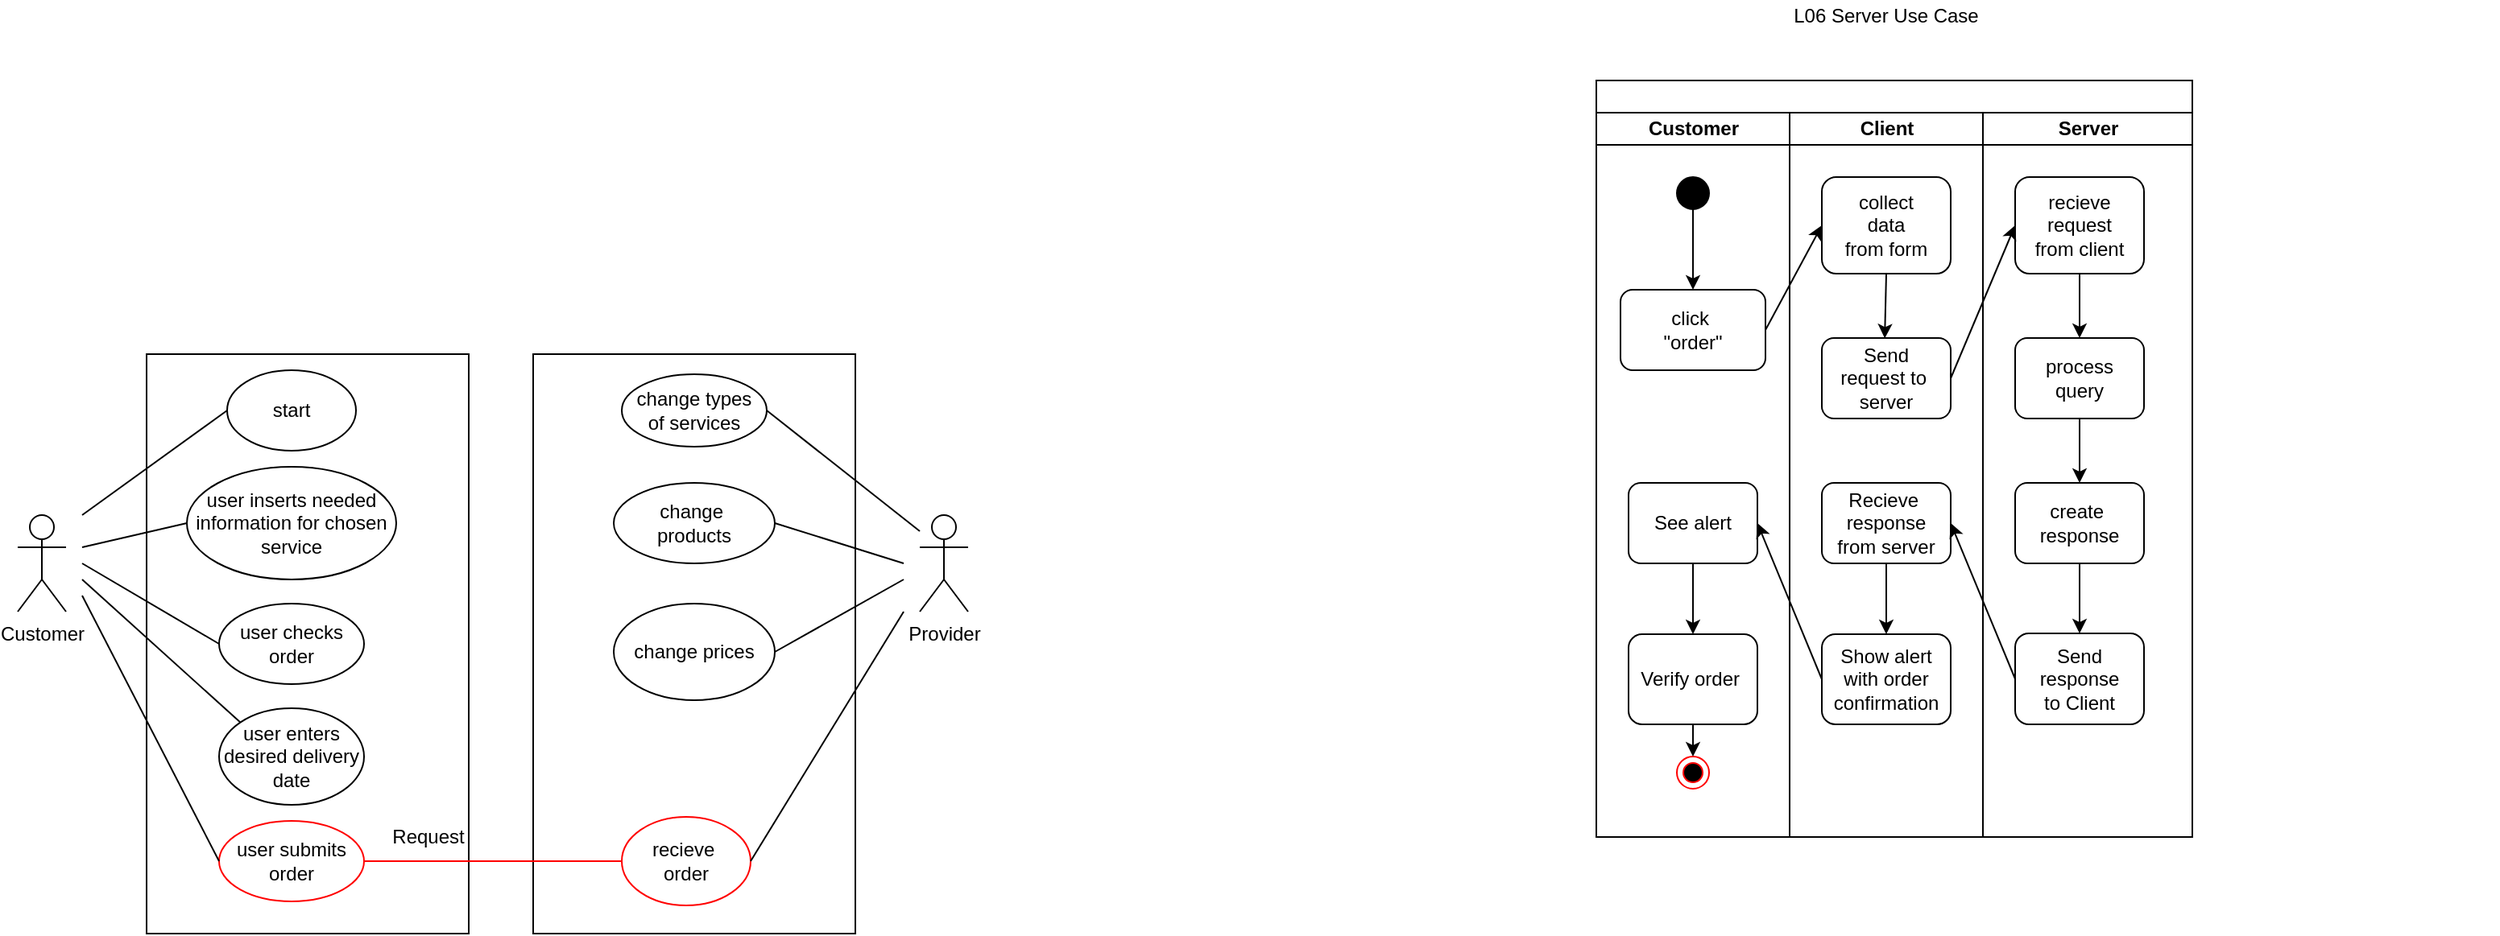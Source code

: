 <mxfile version="13.0.3" type="device"><diagram id="VRAH9WGWqPQanIjF7Equ" name="Page-1"><mxGraphModel dx="2048" dy="714" grid="1" gridSize="10" guides="1" tooltips="1" connect="1" arrows="1" fold="1" page="1" pageScale="1" pageWidth="827" pageHeight="1169" math="0" shadow="0"><root><mxCell id="0"/><mxCell id="1" parent="0"/><mxCell id="jhS93q3d-m111z2topYb-9" value="" style="swimlane;html=1;childLayout=stackLayout;resizeParent=1;resizeParentMax=0;startSize=20;" parent="1" vertex="1"><mxGeometry x="180" y="70" width="370" height="470" as="geometry"><mxRectangle x="180" y="70" width="50" height="40" as="alternateBounds"/></mxGeometry></mxCell><mxCell id="jhS93q3d-m111z2topYb-10" value="Customer" style="swimlane;html=1;startSize=20;" parent="jhS93q3d-m111z2topYb-9" vertex="1"><mxGeometry y="20" width="120" height="450" as="geometry"/></mxCell><mxCell id="jhS93q3d-m111z2topYb-35" value="" style="ellipse;html=1;shape=endState;fillColor=#000000;strokeColor=#ff0000;" parent="jhS93q3d-m111z2topYb-10" vertex="1"><mxGeometry x="50" y="400" width="20" height="20" as="geometry"/></mxCell><mxCell id="jhS93q3d-m111z2topYb-15" value="" style="ellipse;whiteSpace=wrap;html=1;aspect=fixed;fillColor=#000000;" parent="jhS93q3d-m111z2topYb-10" vertex="1"><mxGeometry x="50" y="40" width="20" height="20" as="geometry"/></mxCell><mxCell id="jhS93q3d-m111z2topYb-14" value="click&amp;nbsp;&lt;br&gt;&quot;order&quot;" style="rounded=1;whiteSpace=wrap;html=1;" parent="jhS93q3d-m111z2topYb-10" vertex="1"><mxGeometry x="15" y="110" width="90" height="50" as="geometry"/></mxCell><mxCell id="jhS93q3d-m111z2topYb-16" value="" style="endArrow=classic;html=1;exitX=0.5;exitY=1;exitDx=0;exitDy=0;entryX=0.5;entryY=0;entryDx=0;entryDy=0;" parent="jhS93q3d-m111z2topYb-10" source="jhS93q3d-m111z2topYb-15" target="jhS93q3d-m111z2topYb-14" edge="1"><mxGeometry width="50" height="50" relative="1" as="geometry"><mxPoint x="320" y="240" as="sourcePoint"/><mxPoint x="370" y="190" as="targetPoint"/></mxGeometry></mxCell><mxCell id="jhS93q3d-m111z2topYb-33" value="Verify order&amp;nbsp;" style="rounded=1;whiteSpace=wrap;html=1;fillColor=#FFFFFF;" parent="jhS93q3d-m111z2topYb-10" vertex="1"><mxGeometry x="20" y="324" width="80" height="56" as="geometry"/></mxCell><mxCell id="jhS93q3d-m111z2topYb-36" value="" style="endArrow=classic;html=1;exitX=0.5;exitY=1;exitDx=0;exitDy=0;entryX=0.5;entryY=0;entryDx=0;entryDy=0;" parent="jhS93q3d-m111z2topYb-10" source="jhS93q3d-m111z2topYb-33" target="jhS93q3d-m111z2topYb-35" edge="1"><mxGeometry width="50" height="50" relative="1" as="geometry"><mxPoint x="270" y="360" as="sourcePoint"/><mxPoint x="320" y="310" as="targetPoint"/></mxGeometry></mxCell><mxCell id="jhS93q3d-m111z2topYb-34" value="" style="endArrow=classic;html=1;entryX=0.5;entryY=0;entryDx=0;entryDy=0;exitX=0.5;exitY=1;exitDx=0;exitDy=0;" parent="jhS93q3d-m111z2topYb-10" source="jhS93q3d-m111z2topYb-32" target="jhS93q3d-m111z2topYb-33" edge="1"><mxGeometry width="50" height="50" relative="1" as="geometry"><mxPoint x="30" y="330" as="sourcePoint"/><mxPoint x="80" y="280" as="targetPoint"/></mxGeometry></mxCell><mxCell id="jhS93q3d-m111z2topYb-32" value="See alert" style="rounded=1;whiteSpace=wrap;html=1;fillColor=#FFFFFF;" parent="jhS93q3d-m111z2topYb-10" vertex="1"><mxGeometry x="20" y="230" width="80" height="50" as="geometry"/></mxCell><mxCell id="jhS93q3d-m111z2topYb-11" value="Client" style="swimlane;html=1;startSize=20;" parent="jhS93q3d-m111z2topYb-9" vertex="1"><mxGeometry x="120" y="20" width="120" height="450" as="geometry"/></mxCell><mxCell id="jhS93q3d-m111z2topYb-17" value="collect&lt;br&gt;data&lt;br&gt;from form" style="rounded=1;whiteSpace=wrap;html=1;fillColor=#FFFFFF;" parent="jhS93q3d-m111z2topYb-11" vertex="1"><mxGeometry x="20" y="40" width="80" height="60" as="geometry"/></mxCell><mxCell id="jhS93q3d-m111z2topYb-19" value="Send&lt;br&gt;request to&amp;nbsp;&lt;br&gt;server" style="rounded=1;whiteSpace=wrap;html=1;fillColor=#FFFFFF;" parent="jhS93q3d-m111z2topYb-11" vertex="1"><mxGeometry x="20" y="140" width="80" height="50" as="geometry"/></mxCell><mxCell id="jhS93q3d-m111z2topYb-20" value="" style="endArrow=classic;html=1;exitX=0.5;exitY=1;exitDx=0;exitDy=0;entryX=0.488;entryY=0.004;entryDx=0;entryDy=0;entryPerimeter=0;" parent="jhS93q3d-m111z2topYb-11" source="jhS93q3d-m111z2topYb-17" target="jhS93q3d-m111z2topYb-19" edge="1"><mxGeometry width="50" height="50" relative="1" as="geometry"><mxPoint x="200" y="240" as="sourcePoint"/><mxPoint x="250" y="190" as="targetPoint"/></mxGeometry></mxCell><mxCell id="jhS93q3d-m111z2topYb-29" value="Recieve&amp;nbsp;&lt;br&gt;response&lt;br&gt;from server" style="rounded=1;whiteSpace=wrap;html=1;fillColor=#FFFFFF;" parent="jhS93q3d-m111z2topYb-11" vertex="1"><mxGeometry x="20" y="230" width="80" height="50" as="geometry"/></mxCell><mxCell id="jhS93q3d-m111z2topYb-31" value="Show alert with order confirmation" style="rounded=1;whiteSpace=wrap;html=1;fillColor=#FFFFFF;" parent="jhS93q3d-m111z2topYb-11" vertex="1"><mxGeometry x="20" y="324" width="80" height="56" as="geometry"/></mxCell><mxCell id="jhS93q3d-m111z2topYb-40" value="" style="endArrow=classic;html=1;exitX=0.5;exitY=1;exitDx=0;exitDy=0;entryX=0.5;entryY=0;entryDx=0;entryDy=0;" parent="jhS93q3d-m111z2topYb-11" source="jhS93q3d-m111z2topYb-29" target="jhS93q3d-m111z2topYb-31" edge="1"><mxGeometry width="50" height="50" relative="1" as="geometry"><mxPoint x="380" y="350" as="sourcePoint"/><mxPoint x="430" y="300" as="targetPoint"/></mxGeometry></mxCell><mxCell id="jhS93q3d-m111z2topYb-12" value="Server" style="swimlane;html=1;startSize=20;" parent="jhS93q3d-m111z2topYb-9" vertex="1"><mxGeometry x="240" y="20" width="130" height="450" as="geometry"/></mxCell><mxCell id="jhS93q3d-m111z2topYb-21" value="recieve request&lt;br&gt;from client" style="rounded=1;whiteSpace=wrap;html=1;fillColor=#FFFFFF;" parent="jhS93q3d-m111z2topYb-12" vertex="1"><mxGeometry x="20" y="40" width="80" height="60" as="geometry"/></mxCell><mxCell id="jhS93q3d-m111z2topYb-23" value="process&lt;br&gt;query" style="rounded=1;whiteSpace=wrap;html=1;fillColor=#FFFFFF;" parent="jhS93q3d-m111z2topYb-12" vertex="1"><mxGeometry x="20" y="140" width="80" height="50" as="geometry"/></mxCell><mxCell id="jhS93q3d-m111z2topYb-24" value="" style="endArrow=classic;html=1;exitX=0.5;exitY=1;exitDx=0;exitDy=0;" parent="jhS93q3d-m111z2topYb-12" source="jhS93q3d-m111z2topYb-21" target="jhS93q3d-m111z2topYb-23" edge="1"><mxGeometry width="50" height="50" relative="1" as="geometry"><mxPoint x="220" y="200" as="sourcePoint"/><mxPoint x="270" y="150" as="targetPoint"/></mxGeometry></mxCell><mxCell id="jhS93q3d-m111z2topYb-25" value="create&amp;nbsp;&lt;br&gt;response" style="rounded=1;whiteSpace=wrap;html=1;fillColor=#FFFFFF;" parent="jhS93q3d-m111z2topYb-12" vertex="1"><mxGeometry x="20" y="230" width="80" height="50" as="geometry"/></mxCell><mxCell id="jhS93q3d-m111z2topYb-26" value="Send response&lt;br&gt;to Client" style="rounded=1;whiteSpace=wrap;html=1;fillColor=#FFFFFF;" parent="jhS93q3d-m111z2topYb-12" vertex="1"><mxGeometry x="20" y="323.5" width="80" height="56.5" as="geometry"/></mxCell><mxCell id="jhS93q3d-m111z2topYb-37" value="" style="endArrow=classic;html=1;exitX=0.5;exitY=1;exitDx=0;exitDy=0;entryX=0.5;entryY=0;entryDx=0;entryDy=0;" parent="jhS93q3d-m111z2topYb-12" source="jhS93q3d-m111z2topYb-23" target="jhS93q3d-m111z2topYb-25" edge="1"><mxGeometry width="50" height="50" relative="1" as="geometry"><mxPoint x="220" y="260" as="sourcePoint"/><mxPoint x="270" y="210" as="targetPoint"/></mxGeometry></mxCell><mxCell id="jhS93q3d-m111z2topYb-38" value="" style="endArrow=classic;html=1;exitX=0.5;exitY=1;exitDx=0;exitDy=0;entryX=0.5;entryY=0;entryDx=0;entryDy=0;" parent="jhS93q3d-m111z2topYb-12" source="jhS93q3d-m111z2topYb-25" target="jhS93q3d-m111z2topYb-26" edge="1"><mxGeometry width="50" height="50" relative="1" as="geometry"><mxPoint x="30" y="360" as="sourcePoint"/><mxPoint x="80" y="310" as="targetPoint"/></mxGeometry></mxCell><mxCell id="jhS93q3d-m111z2topYb-18" value="" style="endArrow=classic;html=1;exitX=1;exitY=0.5;exitDx=0;exitDy=0;entryX=0;entryY=0.5;entryDx=0;entryDy=0;" parent="jhS93q3d-m111z2topYb-9" source="jhS93q3d-m111z2topYb-14" target="jhS93q3d-m111z2topYb-17" edge="1"><mxGeometry width="50" height="50" relative="1" as="geometry"><mxPoint x="320" y="260" as="sourcePoint"/><mxPoint x="370" y="210" as="targetPoint"/></mxGeometry></mxCell><mxCell id="jhS93q3d-m111z2topYb-22" value="" style="endArrow=classic;html=1;exitX=1;exitY=0.5;exitDx=0;exitDy=0;entryX=0;entryY=0.5;entryDx=0;entryDy=0;" parent="jhS93q3d-m111z2topYb-9" source="jhS93q3d-m111z2topYb-19" target="jhS93q3d-m111z2topYb-21" edge="1"><mxGeometry width="50" height="50" relative="1" as="geometry"><mxPoint x="270" y="180" as="sourcePoint"/><mxPoint x="320" y="130" as="targetPoint"/></mxGeometry></mxCell><mxCell id="jhS93q3d-m111z2topYb-39" value="" style="endArrow=classic;html=1;exitX=0;exitY=0.5;exitDx=0;exitDy=0;entryX=1;entryY=0.5;entryDx=0;entryDy=0;" parent="jhS93q3d-m111z2topYb-9" source="jhS93q3d-m111z2topYb-26" target="jhS93q3d-m111z2topYb-29" edge="1"><mxGeometry width="50" height="50" relative="1" as="geometry"><mxPoint x="460" y="390" as="sourcePoint"/><mxPoint x="510" y="340" as="targetPoint"/></mxGeometry></mxCell><mxCell id="jhS93q3d-m111z2topYb-41" value="" style="endArrow=classic;html=1;exitX=0;exitY=0.5;exitDx=0;exitDy=0;entryX=1;entryY=0.5;entryDx=0;entryDy=0;" parent="jhS93q3d-m111z2topYb-9" source="jhS93q3d-m111z2topYb-31" target="jhS93q3d-m111z2topYb-32" edge="1"><mxGeometry width="50" height="50" relative="1" as="geometry"><mxPoint x="500" y="370" as="sourcePoint"/><mxPoint x="550" y="320" as="targetPoint"/></mxGeometry></mxCell><mxCell id="jhS93q3d-m111z2topYb-42" value="L06 Server Use Case" style="text;html=1;strokeColor=none;fillColor=none;align=center;verticalAlign=middle;whiteSpace=wrap;rounded=0;" parent="1" vertex="1"><mxGeometry x="-20" y="20" width="760" height="20" as="geometry"/></mxCell><mxCell id="T93Ve7oblli9IBptTrpe-1" value="Customer" style="shape=umlActor;verticalLabelPosition=bottom;labelBackgroundColor=#ffffff;verticalAlign=top;html=1;outlineConnect=0;" vertex="1" parent="1"><mxGeometry x="-800" y="340" width="30" height="60" as="geometry"/></mxCell><mxCell id="T93Ve7oblli9IBptTrpe-2" value="" style="rounded=0;whiteSpace=wrap;html=1;" vertex="1" parent="1"><mxGeometry x="-720" y="240" width="200" height="360" as="geometry"/></mxCell><mxCell id="T93Ve7oblli9IBptTrpe-3" value="start" style="ellipse;whiteSpace=wrap;html=1;" vertex="1" parent="1"><mxGeometry x="-670" y="250" width="80" height="50" as="geometry"/></mxCell><mxCell id="T93Ve7oblli9IBptTrpe-4" value="user inserts needed information for chosen service" style="ellipse;whiteSpace=wrap;html=1;" vertex="1" parent="1"><mxGeometry x="-695" y="310" width="130" height="70" as="geometry"/></mxCell><mxCell id="T93Ve7oblli9IBptTrpe-5" value="user checks order" style="ellipse;whiteSpace=wrap;html=1;" vertex="1" parent="1"><mxGeometry x="-675" y="395" width="90" height="50" as="geometry"/></mxCell><mxCell id="T93Ve7oblli9IBptTrpe-6" value="user enters desired delivery date" style="ellipse;whiteSpace=wrap;html=1;" vertex="1" parent="1"><mxGeometry x="-675" y="460" width="90" height="60" as="geometry"/></mxCell><mxCell id="T93Ve7oblli9IBptTrpe-7" value="user submits order" style="ellipse;whiteSpace=wrap;html=1;strokeColor=#FF0000;" vertex="1" parent="1"><mxGeometry x="-675" y="530" width="90" height="50" as="geometry"/></mxCell><mxCell id="T93Ve7oblli9IBptTrpe-9" value="" style="endArrow=none;html=1;entryX=0;entryY=0.5;entryDx=0;entryDy=0;" edge="1" parent="1" target="T93Ve7oblli9IBptTrpe-3"><mxGeometry width="50" height="50" relative="1" as="geometry"><mxPoint x="-760" y="340" as="sourcePoint"/><mxPoint x="-200" y="370" as="targetPoint"/></mxGeometry></mxCell><mxCell id="T93Ve7oblli9IBptTrpe-10" value="" style="endArrow=none;html=1;entryX=0;entryY=0.5;entryDx=0;entryDy=0;" edge="1" parent="1" target="T93Ve7oblli9IBptTrpe-4"><mxGeometry width="50" height="50" relative="1" as="geometry"><mxPoint x="-760" y="360" as="sourcePoint"/><mxPoint x="-200" y="370" as="targetPoint"/></mxGeometry></mxCell><mxCell id="T93Ve7oblli9IBptTrpe-11" value="" style="endArrow=none;html=1;entryX=0;entryY=0.5;entryDx=0;entryDy=0;" edge="1" parent="1" target="T93Ve7oblli9IBptTrpe-5"><mxGeometry width="50" height="50" relative="1" as="geometry"><mxPoint x="-760" y="370" as="sourcePoint"/><mxPoint x="-200" y="370" as="targetPoint"/></mxGeometry></mxCell><mxCell id="T93Ve7oblli9IBptTrpe-12" value="" style="endArrow=none;html=1;entryX=0;entryY=0;entryDx=0;entryDy=0;" edge="1" parent="1" target="T93Ve7oblli9IBptTrpe-6"><mxGeometry width="50" height="50" relative="1" as="geometry"><mxPoint x="-760" y="380" as="sourcePoint"/><mxPoint x="-200" y="370" as="targetPoint"/></mxGeometry></mxCell><mxCell id="T93Ve7oblli9IBptTrpe-13" value="" style="endArrow=none;html=1;entryX=0;entryY=0.5;entryDx=0;entryDy=0;" edge="1" parent="1" target="T93Ve7oblli9IBptTrpe-7"><mxGeometry width="50" height="50" relative="1" as="geometry"><mxPoint x="-760" y="390" as="sourcePoint"/><mxPoint x="-200" y="370" as="targetPoint"/></mxGeometry></mxCell><mxCell id="T93Ve7oblli9IBptTrpe-15" value="" style="rounded=0;whiteSpace=wrap;html=1;strokeColor=#000000;" vertex="1" parent="1"><mxGeometry x="-480" y="240" width="200" height="360" as="geometry"/></mxCell><mxCell id="T93Ve7oblli9IBptTrpe-17" value="Provider" style="shape=umlActor;verticalLabelPosition=bottom;labelBackgroundColor=#ffffff;verticalAlign=top;html=1;outlineConnect=0;strokeColor=#000000;" vertex="1" parent="1"><mxGeometry x="-240" y="340" width="30" height="60" as="geometry"/></mxCell><mxCell id="T93Ve7oblli9IBptTrpe-18" value="change types &lt;br&gt;of services" style="ellipse;whiteSpace=wrap;html=1;strokeColor=#000000;" vertex="1" parent="1"><mxGeometry x="-425" y="252.5" width="90" height="45" as="geometry"/></mxCell><mxCell id="T93Ve7oblli9IBptTrpe-19" value="change&amp;nbsp;&lt;br&gt;products" style="ellipse;whiteSpace=wrap;html=1;strokeColor=#000000;" vertex="1" parent="1"><mxGeometry x="-430" y="320" width="100" height="50" as="geometry"/></mxCell><mxCell id="T93Ve7oblli9IBptTrpe-20" value="change prices" style="ellipse;whiteSpace=wrap;html=1;strokeColor=#000000;" vertex="1" parent="1"><mxGeometry x="-430" y="395" width="100" height="60" as="geometry"/></mxCell><mxCell id="T93Ve7oblli9IBptTrpe-21" value="recieve&amp;nbsp;&lt;br&gt;order" style="ellipse;whiteSpace=wrap;html=1;strokeColor=#FF0000;" vertex="1" parent="1"><mxGeometry x="-425" y="527.5" width="80" height="55" as="geometry"/></mxCell><mxCell id="T93Ve7oblli9IBptTrpe-22" value="" style="endArrow=none;html=1;entryX=0;entryY=0.5;entryDx=0;entryDy=0;exitX=1;exitY=0.5;exitDx=0;exitDy=0;strokeColor=#FF0000;" edge="1" parent="1" source="T93Ve7oblli9IBptTrpe-7" target="T93Ve7oblli9IBptTrpe-21"><mxGeometry width="50" height="50" relative="1" as="geometry"><mxPoint x="-150" y="380" as="sourcePoint"/><mxPoint x="-200" y="370" as="targetPoint"/></mxGeometry></mxCell><mxCell id="T93Ve7oblli9IBptTrpe-23" value="Request" style="text;html=1;strokeColor=none;fillColor=none;align=center;verticalAlign=middle;whiteSpace=wrap;rounded=0;" vertex="1" parent="1"><mxGeometry x="-565" y="530" width="40" height="20" as="geometry"/></mxCell><mxCell id="T93Ve7oblli9IBptTrpe-24" value="" style="endArrow=none;html=1;strokeColor=#000000;exitX=1;exitY=0.5;exitDx=0;exitDy=0;" edge="1" parent="1" source="T93Ve7oblli9IBptTrpe-18"><mxGeometry width="50" height="50" relative="1" as="geometry"><mxPoint x="-250" y="420" as="sourcePoint"/><mxPoint x="-240" y="350" as="targetPoint"/></mxGeometry></mxCell><mxCell id="T93Ve7oblli9IBptTrpe-25" value="" style="endArrow=none;html=1;strokeColor=#000000;exitX=1;exitY=0.5;exitDx=0;exitDy=0;" edge="1" parent="1" source="T93Ve7oblli9IBptTrpe-19"><mxGeometry width="50" height="50" relative="1" as="geometry"><mxPoint x="-250" y="420" as="sourcePoint"/><mxPoint x="-250" y="370" as="targetPoint"/></mxGeometry></mxCell><mxCell id="T93Ve7oblli9IBptTrpe-26" value="" style="endArrow=none;html=1;strokeColor=#000000;exitX=1;exitY=0.5;exitDx=0;exitDy=0;" edge="1" parent="1" source="T93Ve7oblli9IBptTrpe-20"><mxGeometry width="50" height="50" relative="1" as="geometry"><mxPoint x="-250" y="420" as="sourcePoint"/><mxPoint x="-250" y="380" as="targetPoint"/></mxGeometry></mxCell><mxCell id="T93Ve7oblli9IBptTrpe-27" value="" style="endArrow=none;html=1;strokeColor=#000000;exitX=1;exitY=0.5;exitDx=0;exitDy=0;" edge="1" parent="1" source="T93Ve7oblli9IBptTrpe-21"><mxGeometry width="50" height="50" relative="1" as="geometry"><mxPoint x="-250" y="420" as="sourcePoint"/><mxPoint x="-250" y="400" as="targetPoint"/></mxGeometry></mxCell></root></mxGraphModel></diagram></mxfile>